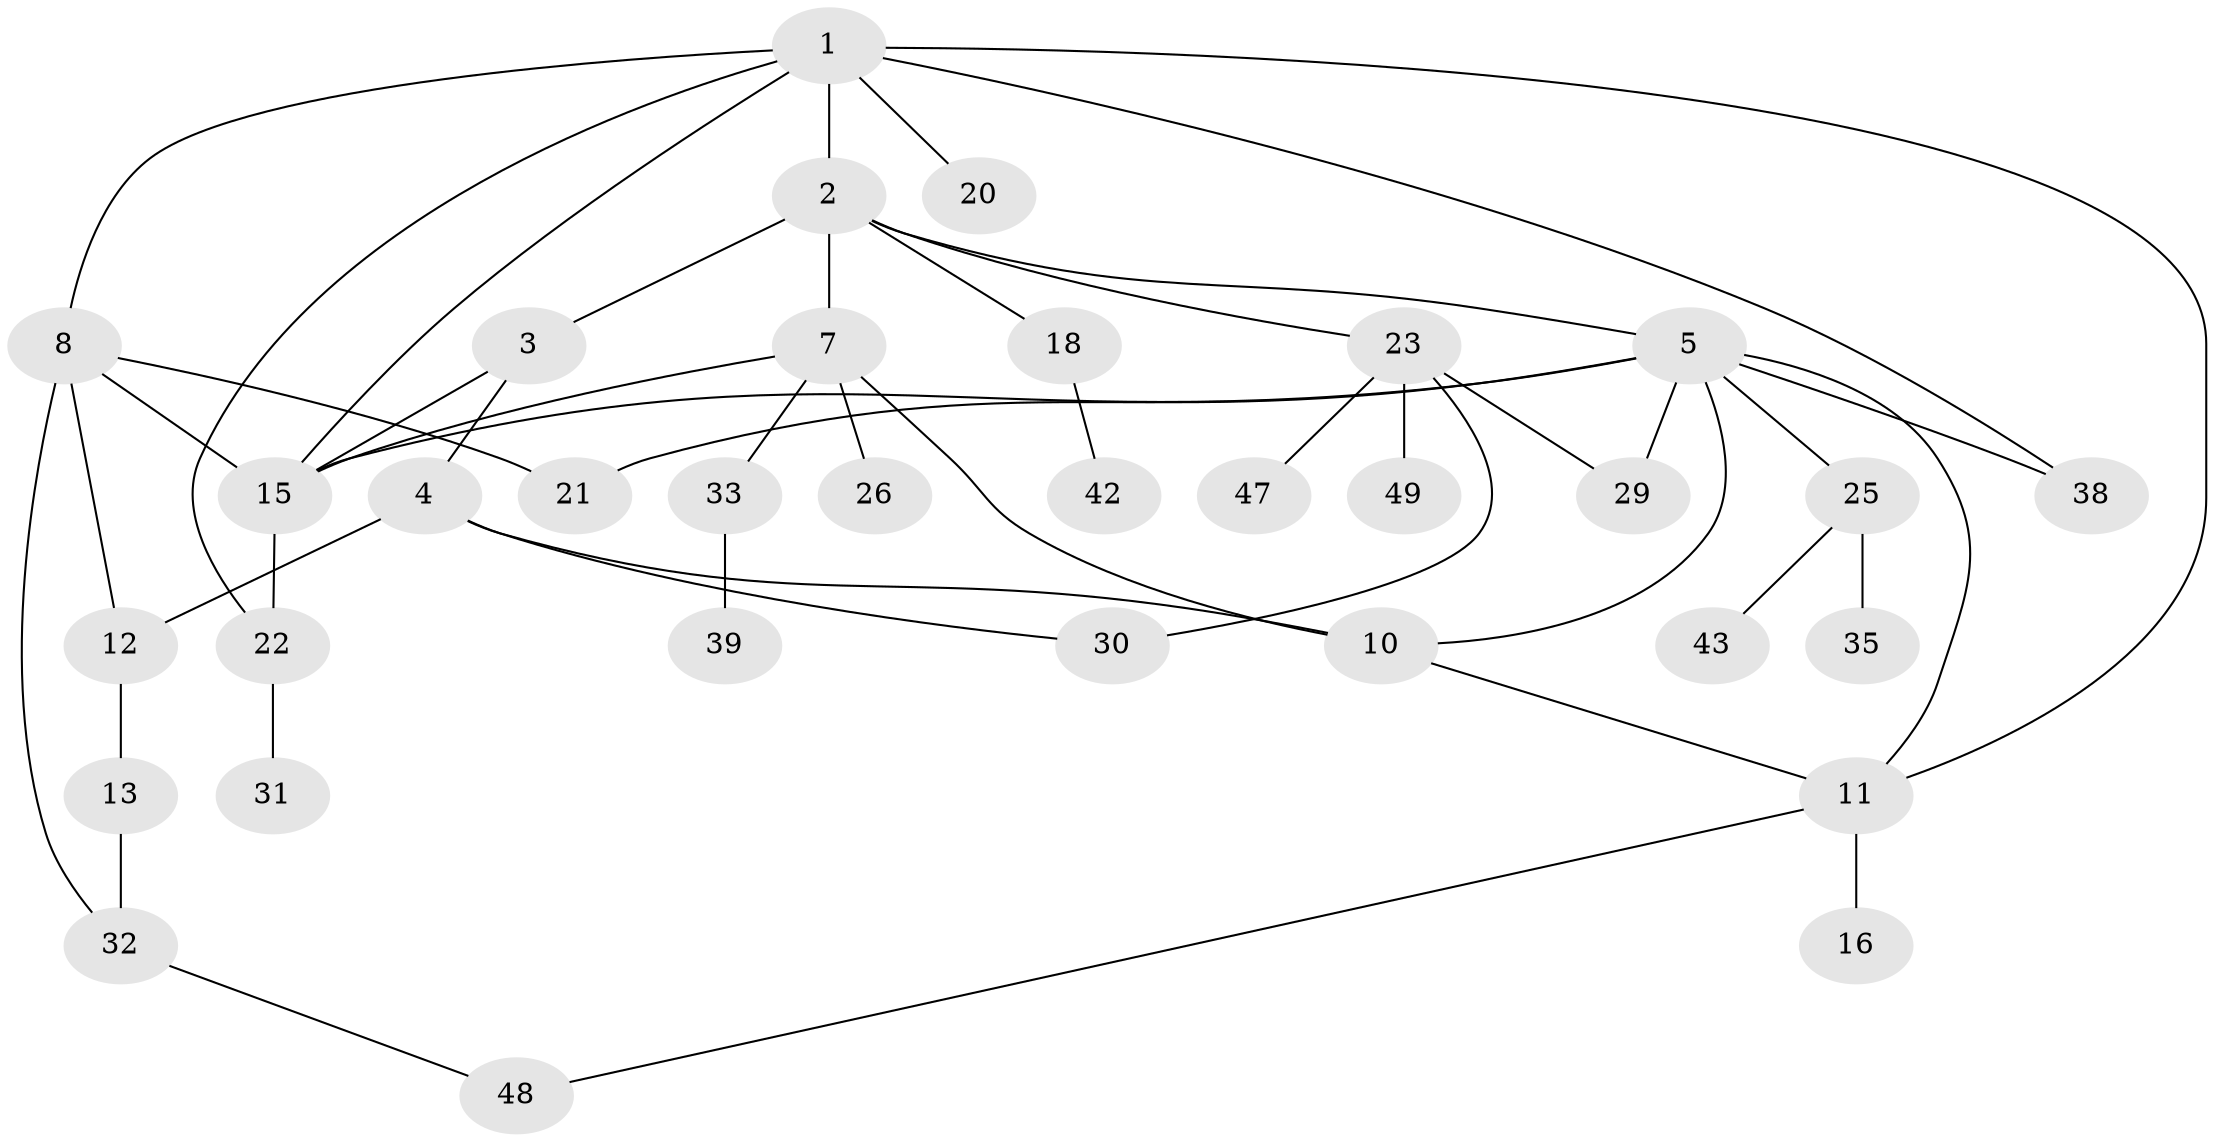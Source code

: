 // original degree distribution, {5: 0.03773584905660377, 8: 0.018867924528301886, 3: 0.20754716981132076, 4: 0.11320754716981132, 7: 0.03773584905660377, 2: 0.33962264150943394, 1: 0.24528301886792453}
// Generated by graph-tools (version 1.1) at 2025/41/03/06/25 10:41:25]
// undirected, 33 vertices, 48 edges
graph export_dot {
graph [start="1"]
  node [color=gray90,style=filled];
  1 [super="+44"];
  2 [super="+45"];
  3 [super="+14"];
  4 [super="+28"];
  5 [super="+6"];
  7 [super="+9"];
  8 [super="+17"];
  10 [super="+50"];
  11 [super="+24"];
  12;
  13 [super="+37"];
  15 [super="+27"];
  16;
  18 [super="+19"];
  20;
  21 [super="+40"];
  22 [super="+52"];
  23 [super="+46"];
  25 [super="+34"];
  26;
  29;
  30;
  31;
  32 [super="+36"];
  33;
  35 [super="+51"];
  38 [super="+53"];
  39 [super="+41"];
  42;
  43;
  47;
  48;
  49;
  1 -- 2;
  1 -- 8;
  1 -- 20;
  1 -- 15;
  1 -- 38;
  1 -- 11;
  1 -- 22;
  2 -- 3 [weight=2];
  2 -- 5;
  2 -- 7;
  2 -- 18;
  2 -- 23;
  3 -- 4;
  3 -- 15;
  4 -- 30;
  4 -- 12;
  4 -- 10;
  5 -- 38;
  5 -- 25;
  5 -- 11;
  5 -- 29;
  5 -- 15;
  5 -- 10;
  5 -- 21;
  7 -- 10;
  7 -- 15;
  7 -- 33;
  7 -- 26;
  8 -- 12;
  8 -- 32;
  8 -- 15;
  8 -- 21;
  10 -- 11;
  11 -- 16;
  11 -- 48;
  12 -- 13;
  13 -- 32;
  15 -- 22;
  18 -- 42;
  22 -- 31;
  23 -- 49;
  23 -- 29;
  23 -- 47;
  23 -- 30;
  25 -- 35;
  25 -- 43;
  32 -- 48;
  33 -- 39;
}
